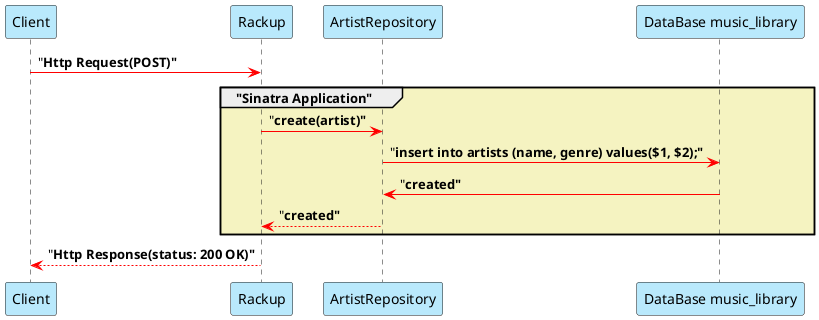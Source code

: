 @startuml

participant "Client" as c #B9E9FC
participant "Rackup" as r #B9E9FC
participant "ArtistRepository" as repo #B9E9FC
participant "DataBase music_library" as ml #B9E9FC

c-[#red]>r:"<b>Http Request(POST)"
group #F5F3C1 "Sinatra Application"
    r-[#red]>repo: "<b>create(artist)"
    repo-[#red]>ml: "<b>insert into artists (name, genre) values($1, $2);"
    ml-[#red]>repo: "<b>created"
    repo -[#red]-> r: "<b>created"
end

r-[#red]->c: "<b>Http Response(status: 200 OK)"

@enduml